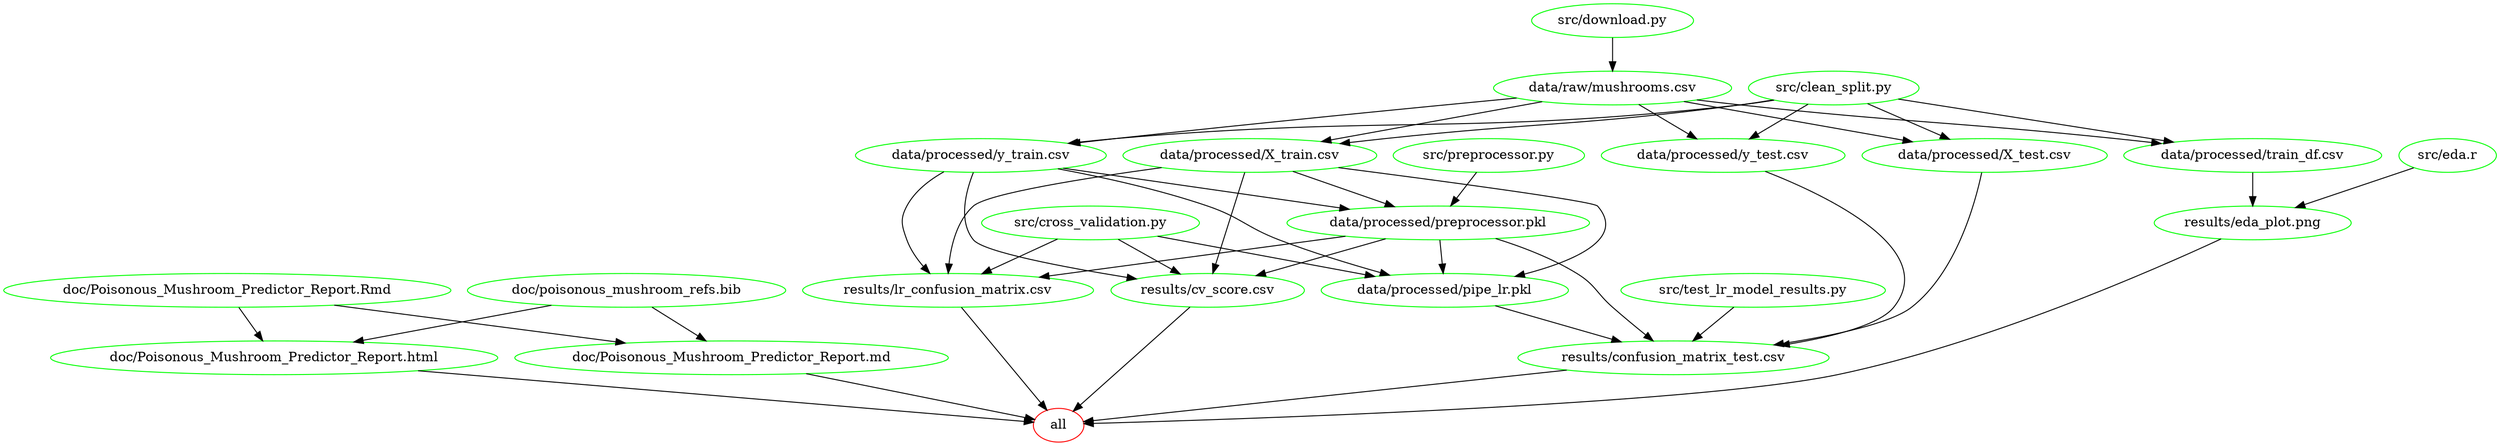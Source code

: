 digraph G {
n2[label="all", color="red"];
n18[label="data/processed/X_test.csv", color="green"];
n13[label="data/processed/X_train.csv", color="green"];
n20[label="data/processed/pipe_lr.pkl", color="green"];
n11[label="data/processed/preprocessor.pkl", color="green"];
n5[label="data/processed/train_df.csv", color="green"];
n19[label="data/processed/y_test.csv", color="green"];
n14[label="data/processed/y_train.csv", color="green"];
n7[label="data/raw/mushrooms.csv", color="green"];
n22[label="doc/Poisonous_Mushroom_Predictor_Report.Rmd", color="green"];
n24[label="doc/Poisonous_Mushroom_Predictor_Report.html", color="green"];
n21[label="doc/Poisonous_Mushroom_Predictor_Report.md", color="green"];
n23[label="doc/poisonous_mushroom_refs.bib", color="green"];
n16[label="results/confusion_matrix_test.csv", color="green"];
n9[label="results/cv_score.csv", color="green"];
n3[label="results/eda_plot.png", color="green"];
n15[label="results/lr_confusion_matrix.csv", color="green"];
n6[label="src/clean_split.py", color="green"];
n10[label="src/cross_validation.py", color="green"];
n8[label="src/download.py", color="green"];
n4[label="src/eda.r", color="green"];
n12[label="src/preprocessor.py", color="green"];
n17[label="src/test_lr_model_results.py", color="green"];
n24 -> n2 ; 
n21 -> n2 ; 
n16 -> n2 ; 
n9 -> n2 ; 
n3 -> n2 ; 
n15 -> n2 ; 
n7 -> n18 ; 
n6 -> n18 ; 
n7 -> n13 ; 
n6 -> n13 ; 
n13 -> n20 ; 
n11 -> n20 ; 
n14 -> n20 ; 
n10 -> n20 ; 
n13 -> n11 ; 
n14 -> n11 ; 
n12 -> n11 ; 
n7 -> n5 ; 
n6 -> n5 ; 
n7 -> n19 ; 
n6 -> n19 ; 
n7 -> n14 ; 
n6 -> n14 ; 
n8 -> n7 ; 
n22 -> n24 ; 
n23 -> n24 ; 
n22 -> n21 ; 
n23 -> n21 ; 
n18 -> n16 ; 
n20 -> n16 ; 
n11 -> n16 ; 
n19 -> n16 ; 
n17 -> n16 ; 
n13 -> n9 ; 
n11 -> n9 ; 
n14 -> n9 ; 
n10 -> n9 ; 
n5 -> n3 ; 
n4 -> n3 ; 
n13 -> n15 ; 
n11 -> n15 ; 
n14 -> n15 ; 
n10 -> n15 ; 
}
